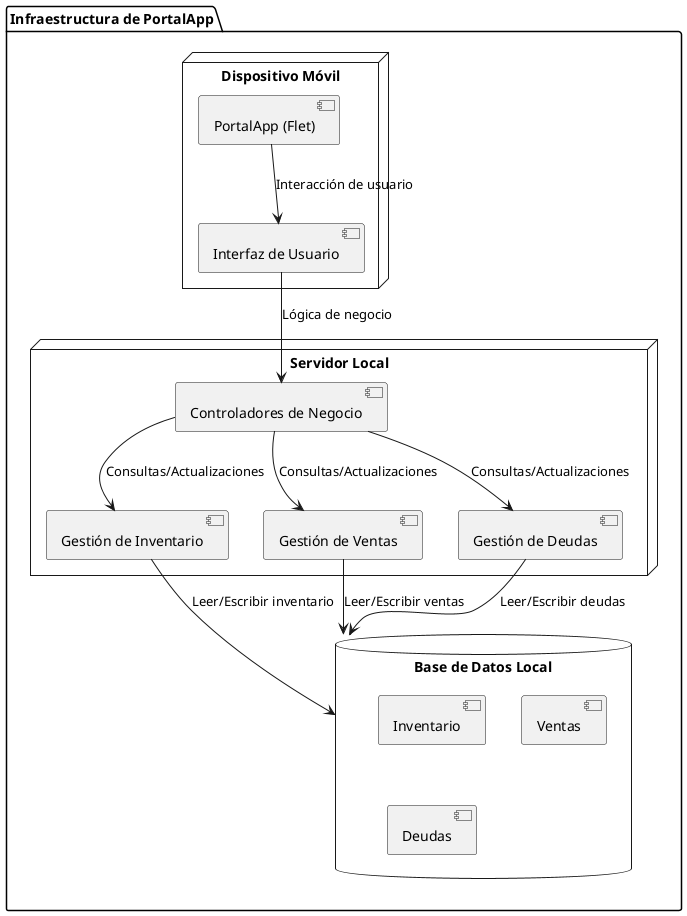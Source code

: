 @startuml
package "Infraestructura de PortalApp" {

    node "Dispositivo Móvil" {
        [PortalApp (Flet)]
        [Interfaz de Usuario]
    }

    node "Servidor Local" {
        [Controladores de Negocio]
        [Gestión de Inventario]
        [Gestión de Ventas]
        [Gestión de Deudas]
    }

    database "Base de Datos Local" {
        [Inventario]
        [Ventas]
        [Deudas]
    }

    [PortalApp (Flet)] --> [Interfaz de Usuario] : Interacción de usuario
    [Interfaz de Usuario] --> [Controladores de Negocio] : Lógica de negocio
    [Controladores de Negocio] --> [Gestión de Inventario] : Consultas/Actualizaciones
    [Controladores de Negocio] --> [Gestión de Ventas] : Consultas/Actualizaciones
    [Controladores de Negocio] --> [Gestión de Deudas] : Consultas/Actualizaciones
    [Gestión de Inventario] --> [Base de Datos Local] : Leer/Escribir inventario
    [Gestión de Ventas] --> [Base de Datos Local] : Leer/Escribir ventas
    [Gestión de Deudas] --> [Base de Datos Local] : Leer/Escribir deudas
}
@enduml
